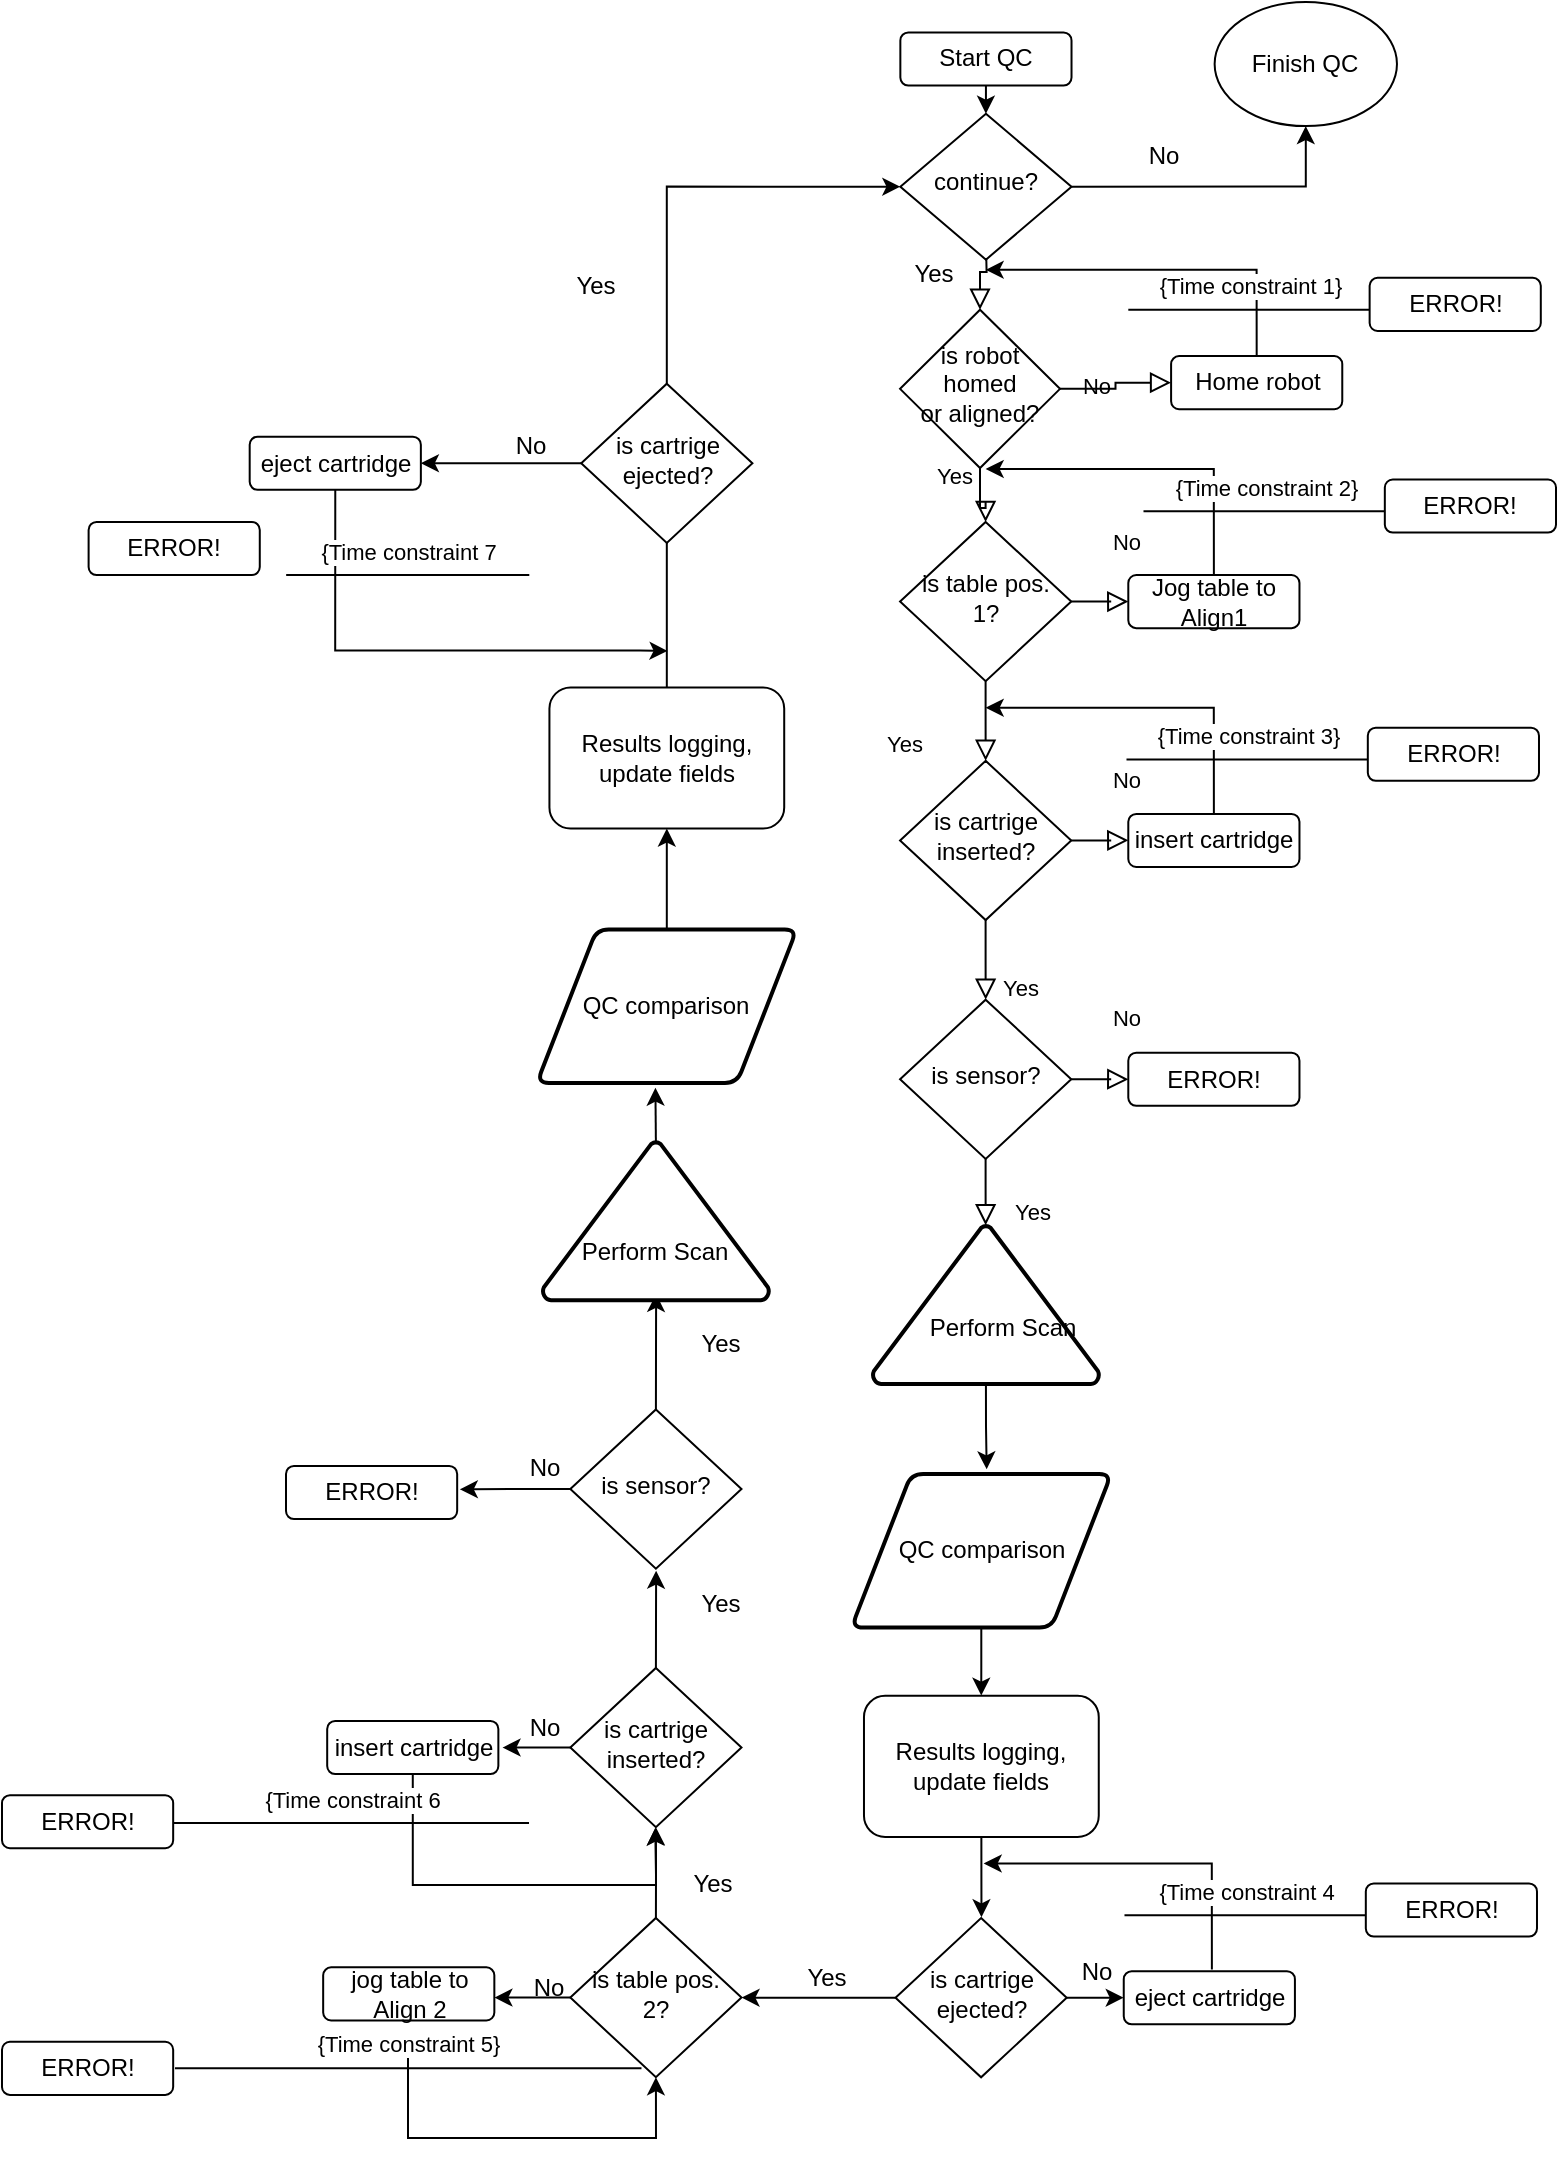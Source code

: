 <mxfile version="17.4.6" type="github">
  <diagram id="C5RBs43oDa-KdzZeNtuy" name="Page-1">
    <mxGraphModel dx="1178" dy="659" grid="0" gridSize="10" guides="1" tooltips="1" connect="1" arrows="1" fold="1" page="1" pageScale="1" pageWidth="827" pageHeight="1169" math="0" shadow="0">
      <root>
        <mxCell id="WIyWlLk6GJQsqaUBKTNV-0" />
        <mxCell id="WIyWlLk6GJQsqaUBKTNV-1" parent="WIyWlLk6GJQsqaUBKTNV-0" />
        <mxCell id="JrAmXiBmuFasQa5Rlr4j-26" style="edgeStyle=orthogonalEdgeStyle;rounded=0;orthogonalLoop=1;jettySize=auto;html=1;" edge="1" parent="WIyWlLk6GJQsqaUBKTNV-1" source="JrAmXiBmuFasQa5Rlr4j-22">
          <mxGeometry relative="1" as="geometry">
            <mxPoint x="519.63" y="890.81" as="targetPoint" />
            <Array as="points" />
          </mxGeometry>
        </mxCell>
        <mxCell id="JrAmXiBmuFasQa5Rlr4j-22" value="QC comparison" style="shape=parallelogram;html=1;strokeWidth=2;perimeter=parallelogramPerimeter;whiteSpace=wrap;rounded=1;arcSize=12;size=0.23;" vertex="1" parent="WIyWlLk6GJQsqaUBKTNV-1">
          <mxGeometry x="454.722" y="779.993" width="129.925" height="76.796" as="geometry" />
        </mxCell>
        <mxCell id="JrAmXiBmuFasQa5Rlr4j-25" style="edgeStyle=orthogonalEdgeStyle;rounded=0;orthogonalLoop=1;jettySize=auto;html=1;exitX=0.5;exitY=1;exitDx=0;exitDy=0;exitPerimeter=0;" edge="1" parent="WIyWlLk6GJQsqaUBKTNV-1" source="JrAmXiBmuFasQa5Rlr4j-23">
          <mxGeometry relative="1" as="geometry">
            <mxPoint x="522.344" y="777.666" as="targetPoint" />
          </mxGeometry>
        </mxCell>
        <mxCell id="JrAmXiBmuFasQa5Rlr4j-23" value="" style="strokeWidth=2;html=1;shape=mxgraph.flowchart.extract_or_measurement;whiteSpace=wrap;" vertex="1" parent="WIyWlLk6GJQsqaUBKTNV-1">
          <mxGeometry x="465.359" y="655.878" width="113.209" height="79.123" as="geometry" />
        </mxCell>
        <mxCell id="JrAmXiBmuFasQa5Rlr4j-24" value="Perform Scan" style="text;html=1;resizable=0;autosize=1;align=center;verticalAlign=middle;points=[];fillColor=none;strokeColor=none;rounded=0;" vertex="1" parent="WIyWlLk6GJQsqaUBKTNV-1">
          <mxGeometry x="488.153" y="697.767" width="83" height="18" as="geometry" />
        </mxCell>
        <mxCell id="JrAmXiBmuFasQa5Rlr4j-118" style="edgeStyle=orthogonalEdgeStyle;rounded=0;orthogonalLoop=1;jettySize=auto;html=1;exitX=0.5;exitY=1;exitDx=0;exitDy=0;" edge="1" parent="WIyWlLk6GJQsqaUBKTNV-1" source="JrAmXiBmuFasQa5Rlr4j-27">
          <mxGeometry relative="1" as="geometry">
            <mxPoint x="519.736" y="1001.638" as="targetPoint" />
          </mxGeometry>
        </mxCell>
        <mxCell id="JrAmXiBmuFasQa5Rlr4j-27" value="Results logging, update fields" style="rounded=1;whiteSpace=wrap;html=1;" vertex="1" parent="WIyWlLk6GJQsqaUBKTNV-1">
          <mxGeometry x="460.991" y="890.921" width="117.388" height="70.59" as="geometry" />
        </mxCell>
        <mxCell id="JrAmXiBmuFasQa5Rlr4j-134" style="edgeStyle=orthogonalEdgeStyle;rounded=0;orthogonalLoop=1;jettySize=auto;html=1;exitX=0.5;exitY=1;exitDx=0;exitDy=0;" edge="1" parent="WIyWlLk6GJQsqaUBKTNV-1" source="WIyWlLk6GJQsqaUBKTNV-3">
          <mxGeometry relative="1" as="geometry">
            <mxPoint x="521.953" y="99.847" as="targetPoint" />
          </mxGeometry>
        </mxCell>
        <mxCell id="WIyWlLk6GJQsqaUBKTNV-3" value="Start QC" style="rounded=1;whiteSpace=wrap;html=1;fontSize=12;glass=0;strokeWidth=1;shadow=0;" parent="WIyWlLk6GJQsqaUBKTNV-1" vertex="1">
          <mxGeometry x="479.173" y="59.227" width="85.587" height="26.538" as="geometry" />
        </mxCell>
        <mxCell id="WIyWlLk6GJQsqaUBKTNV-6" value="is robot homed&lt;br&gt;or aligned?" style="rhombus;whiteSpace=wrap;html=1;shadow=0;fontFamily=Helvetica;fontSize=12;align=center;strokeWidth=1;spacing=6;spacingTop=-4;" parent="WIyWlLk6GJQsqaUBKTNV-1" vertex="1">
          <mxGeometry x="479.04" y="197.84" width="79.96" height="79.16" as="geometry" />
        </mxCell>
        <mxCell id="WIyWlLk6GJQsqaUBKTNV-2" value="" style="rounded=0;html=1;jettySize=auto;orthogonalLoop=1;fontSize=11;endArrow=block;endFill=0;endSize=8;strokeWidth=1;shadow=0;labelBackgroundColor=none;edgeStyle=orthogonalEdgeStyle;" parent="WIyWlLk6GJQsqaUBKTNV-1" target="WIyWlLk6GJQsqaUBKTNV-6" edge="1">
          <mxGeometry relative="1" as="geometry">
            <mxPoint x="521.829" y="158.031" as="sourcePoint" />
          </mxGeometry>
        </mxCell>
        <mxCell id="JrAmXiBmuFasQa5Rlr4j-0" style="edgeStyle=orthogonalEdgeStyle;rounded=0;orthogonalLoop=1;jettySize=auto;html=1;exitX=0.5;exitY=0;exitDx=0;exitDy=0;" edge="1" parent="WIyWlLk6GJQsqaUBKTNV-1" source="WIyWlLk6GJQsqaUBKTNV-7">
          <mxGeometry relative="1" as="geometry">
            <mxPoint x="521.829" y="177.934" as="targetPoint" />
            <Array as="points">
              <mxPoint x="657.342" y="177.934" />
            </Array>
          </mxGeometry>
        </mxCell>
        <mxCell id="WIyWlLk6GJQsqaUBKTNV-7" value="Home robot" style="rounded=1;whiteSpace=wrap;html=1;fontSize=12;glass=0;strokeWidth=1;shadow=0;" parent="WIyWlLk6GJQsqaUBKTNV-1" vertex="1">
          <mxGeometry x="614.549" y="221.058" width="85.587" height="26.538" as="geometry" />
        </mxCell>
        <mxCell id="WIyWlLk6GJQsqaUBKTNV-5" value="No" style="edgeStyle=orthogonalEdgeStyle;rounded=0;html=1;jettySize=auto;orthogonalLoop=1;fontSize=11;endArrow=block;endFill=0;endSize=8;strokeWidth=1;shadow=0;labelBackgroundColor=none;" parent="WIyWlLk6GJQsqaUBKTNV-1" source="WIyWlLk6GJQsqaUBKTNV-6" target="WIyWlLk6GJQsqaUBKTNV-7" edge="1">
          <mxGeometry y="10" relative="1" as="geometry">
            <mxPoint as="offset" />
          </mxGeometry>
        </mxCell>
        <mxCell id="WIyWlLk6GJQsqaUBKTNV-10" value="is table pos. 1?" style="rhombus;whiteSpace=wrap;html=1;shadow=0;fontFamily=Helvetica;fontSize=12;align=center;strokeWidth=1;spacing=6;spacingTop=-4;" parent="WIyWlLk6GJQsqaUBKTNV-1" vertex="1">
          <mxGeometry x="479.036" y="303.988" width="85.587" height="79.613" as="geometry" />
        </mxCell>
        <mxCell id="WIyWlLk6GJQsqaUBKTNV-4" value="Yes" style="rounded=0;html=1;jettySize=auto;orthogonalLoop=1;fontSize=11;endArrow=block;endFill=0;endSize=8;strokeWidth=1;shadow=0;labelBackgroundColor=none;edgeStyle=orthogonalEdgeStyle;" parent="WIyWlLk6GJQsqaUBKTNV-1" source="WIyWlLk6GJQsqaUBKTNV-6" target="WIyWlLk6GJQsqaUBKTNV-10" edge="1">
          <mxGeometry x="-0.748" y="-13" relative="1" as="geometry">
            <mxPoint as="offset" />
          </mxGeometry>
        </mxCell>
        <mxCell id="JrAmXiBmuFasQa5Rlr4j-1" style="edgeStyle=orthogonalEdgeStyle;rounded=0;orthogonalLoop=1;jettySize=auto;html=1;exitX=0.5;exitY=0;exitDx=0;exitDy=0;" edge="1" parent="WIyWlLk6GJQsqaUBKTNV-1" source="WIyWlLk6GJQsqaUBKTNV-12">
          <mxGeometry relative="1" as="geometry">
            <mxPoint x="521.829" y="277.451" as="targetPoint" />
            <Array as="points">
              <mxPoint x="635.946" y="277.451" />
            </Array>
          </mxGeometry>
        </mxCell>
        <mxCell id="WIyWlLk6GJQsqaUBKTNV-12" value="Jog table to Align1" style="rounded=1;whiteSpace=wrap;html=1;fontSize=12;glass=0;strokeWidth=1;shadow=0;" parent="WIyWlLk6GJQsqaUBKTNV-1" vertex="1">
          <mxGeometry x="593.152" y="330.526" width="85.587" height="26.538" as="geometry" />
        </mxCell>
        <mxCell id="WIyWlLk6GJQsqaUBKTNV-9" value="Yes" style="edgeStyle=orthogonalEdgeStyle;rounded=0;html=1;jettySize=auto;orthogonalLoop=1;fontSize=11;endArrow=block;endFill=0;endSize=8;strokeWidth=1;shadow=0;labelBackgroundColor=none;" parent="WIyWlLk6GJQsqaUBKTNV-1" source="WIyWlLk6GJQsqaUBKTNV-10" target="WIyWlLk6GJQsqaUBKTNV-12" edge="1">
          <mxGeometry x="-1" y="-110" relative="1" as="geometry">
            <mxPoint x="-84" y="-39" as="offset" />
          </mxGeometry>
        </mxCell>
        <mxCell id="JrAmXiBmuFasQa5Rlr4j-7" value="is cartrige inserted?" style="rhombus;whiteSpace=wrap;html=1;shadow=0;fontFamily=Helvetica;fontSize=12;align=center;strokeWidth=1;spacing=6;spacingTop=-4;" vertex="1" parent="WIyWlLk6GJQsqaUBKTNV-1">
          <mxGeometry x="479.036" y="423.408" width="85.587" height="79.613" as="geometry" />
        </mxCell>
        <mxCell id="WIyWlLk6GJQsqaUBKTNV-8" value="No" style="rounded=0;html=1;jettySize=auto;orthogonalLoop=1;fontSize=11;endArrow=block;endFill=0;endSize=8;strokeWidth=1;shadow=0;labelBackgroundColor=none;edgeStyle=orthogonalEdgeStyle;entryX=0.5;entryY=0;entryDx=0;entryDy=0;" parent="WIyWlLk6GJQsqaUBKTNV-1" source="WIyWlLk6GJQsqaUBKTNV-10" target="JrAmXiBmuFasQa5Rlr4j-7" edge="1">
          <mxGeometry x="-1" y="99" relative="1" as="geometry">
            <mxPoint x="-29" y="-70" as="offset" />
            <mxPoint x="521.829" y="416.773" as="targetPoint" />
            <Array as="points" />
          </mxGeometry>
        </mxCell>
        <mxCell id="JrAmXiBmuFasQa5Rlr4j-8" style="edgeStyle=orthogonalEdgeStyle;rounded=0;orthogonalLoop=1;jettySize=auto;html=1;exitX=0.5;exitY=0;exitDx=0;exitDy=0;" edge="1" source="JrAmXiBmuFasQa5Rlr4j-9" parent="WIyWlLk6GJQsqaUBKTNV-1">
          <mxGeometry relative="1" as="geometry">
            <mxPoint x="521.829" y="396.87" as="targetPoint" />
            <Array as="points">
              <mxPoint x="635.946" y="396.87" />
            </Array>
          </mxGeometry>
        </mxCell>
        <mxCell id="JrAmXiBmuFasQa5Rlr4j-9" value="insert cartridge" style="rounded=1;whiteSpace=wrap;html=1;fontSize=12;glass=0;strokeWidth=1;shadow=0;" vertex="1" parent="WIyWlLk6GJQsqaUBKTNV-1">
          <mxGeometry x="593.152" y="449.946" width="85.587" height="26.538" as="geometry" />
        </mxCell>
        <mxCell id="JrAmXiBmuFasQa5Rlr4j-6" value="Yes" style="edgeStyle=orthogonalEdgeStyle;rounded=0;html=1;jettySize=auto;orthogonalLoop=1;fontSize=11;endArrow=block;endFill=0;endSize=8;strokeWidth=1;shadow=0;labelBackgroundColor=none;" edge="1" source="JrAmXiBmuFasQa5Rlr4j-7" target="JrAmXiBmuFasQa5Rlr4j-9" parent="WIyWlLk6GJQsqaUBKTNV-1">
          <mxGeometry x="-1" y="-62" relative="1" as="geometry">
            <mxPoint x="-26" y="12" as="offset" />
          </mxGeometry>
        </mxCell>
        <mxCell id="JrAmXiBmuFasQa5Rlr4j-11" value="No" style="rounded=0;html=1;jettySize=auto;orthogonalLoop=1;fontSize=11;endArrow=block;endFill=0;endSize=8;strokeWidth=1;shadow=0;labelBackgroundColor=none;edgeStyle=orthogonalEdgeStyle;" edge="1" source="JrAmXiBmuFasQa5Rlr4j-13" parent="WIyWlLk6GJQsqaUBKTNV-1">
          <mxGeometry x="-1" y="99" relative="1" as="geometry">
            <mxPoint x="-29" y="-70" as="offset" />
            <mxPoint x="521.829" y="655.613" as="targetPoint" />
            <Array as="points">
              <mxPoint x="521.829" y="635.709" />
              <mxPoint x="521.829" y="635.709" />
            </Array>
          </mxGeometry>
        </mxCell>
        <mxCell id="JrAmXiBmuFasQa5Rlr4j-13" value="is sensor?" style="rhombus;whiteSpace=wrap;html=1;shadow=0;fontFamily=Helvetica;fontSize=12;align=center;strokeWidth=1;spacing=6;spacingTop=-4;" vertex="1" parent="WIyWlLk6GJQsqaUBKTNV-1">
          <mxGeometry x="479.036" y="542.828" width="85.587" height="79.613" as="geometry" />
        </mxCell>
        <mxCell id="JrAmXiBmuFasQa5Rlr4j-5" value="No" style="rounded=0;html=1;jettySize=auto;orthogonalLoop=1;fontSize=11;endArrow=block;endFill=0;endSize=8;strokeWidth=1;shadow=0;labelBackgroundColor=none;edgeStyle=orthogonalEdgeStyle;entryX=0.5;entryY=0;entryDx=0;entryDy=0;" edge="1" source="JrAmXiBmuFasQa5Rlr4j-7" parent="WIyWlLk6GJQsqaUBKTNV-1" target="JrAmXiBmuFasQa5Rlr4j-13">
          <mxGeometry x="-1" y="99" relative="1" as="geometry">
            <mxPoint x="-29" y="-70" as="offset" />
            <mxPoint x="521.829" y="536.193" as="targetPoint" />
            <Array as="points" />
          </mxGeometry>
        </mxCell>
        <mxCell id="JrAmXiBmuFasQa5Rlr4j-15" value="ERROR!" style="rounded=1;whiteSpace=wrap;html=1;fontSize=12;glass=0;strokeWidth=1;shadow=0;" vertex="1" parent="WIyWlLk6GJQsqaUBKTNV-1">
          <mxGeometry x="593.152" y="569.365" width="85.587" height="26.538" as="geometry" />
        </mxCell>
        <mxCell id="JrAmXiBmuFasQa5Rlr4j-12" value="Yes" style="edgeStyle=orthogonalEdgeStyle;rounded=0;html=1;jettySize=auto;orthogonalLoop=1;fontSize=11;endArrow=block;endFill=0;endSize=8;strokeWidth=1;shadow=0;labelBackgroundColor=none;" edge="1" source="JrAmXiBmuFasQa5Rlr4j-13" target="JrAmXiBmuFasQa5Rlr4j-15" parent="WIyWlLk6GJQsqaUBKTNV-1">
          <mxGeometry x="-1" y="-54" relative="1" as="geometry">
            <mxPoint x="-20" y="12" as="offset" />
          </mxGeometry>
        </mxCell>
        <mxCell id="JrAmXiBmuFasQa5Rlr4j-54" style="edgeStyle=orthogonalEdgeStyle;rounded=0;orthogonalLoop=1;jettySize=auto;html=1;exitX=0.5;exitY=0;exitDx=0;exitDy=0;" edge="1" parent="WIyWlLk6GJQsqaUBKTNV-1" source="JrAmXiBmuFasQa5Rlr4j-51">
          <mxGeometry relative="1" as="geometry">
            <mxPoint x="356.64" y="956.857" as="targetPoint" />
          </mxGeometry>
        </mxCell>
        <mxCell id="JrAmXiBmuFasQa5Rlr4j-51" value="is table pos. 2?" style="rhombus;whiteSpace=wrap;html=1;shadow=0;fontFamily=Helvetica;fontSize=12;align=center;strokeWidth=1;spacing=6;spacingTop=-4;" vertex="1" parent="WIyWlLk6GJQsqaUBKTNV-1">
          <mxGeometry x="314.16" y="1001.994" width="85.587" height="79.613" as="geometry" />
        </mxCell>
        <mxCell id="JrAmXiBmuFasQa5Rlr4j-55" value="Yes" style="text;html=1;resizable=0;autosize=1;align=center;verticalAlign=middle;points=[];fillColor=none;strokeColor=none;rounded=0;" vertex="1" parent="WIyWlLk6GJQsqaUBKTNV-1">
          <mxGeometry x="365.067" y="975.474" width="40" height="20" as="geometry" />
        </mxCell>
        <mxCell id="JrAmXiBmuFasQa5Rlr4j-61" style="edgeStyle=orthogonalEdgeStyle;rounded=0;orthogonalLoop=1;jettySize=auto;html=1;entryX=0.5;entryY=1;entryDx=0;entryDy=0;" edge="1" parent="WIyWlLk6GJQsqaUBKTNV-1" target="JrAmXiBmuFasQa5Rlr4j-51">
          <mxGeometry relative="1" as="geometry">
            <mxPoint x="359.748" y="1127.514" as="targetPoint" />
            <mxPoint x="233" y="1060" as="sourcePoint" />
            <Array as="points">
              <mxPoint x="232.862" y="1112" />
              <mxPoint x="356.709" y="1112" />
            </Array>
          </mxGeometry>
        </mxCell>
        <mxCell id="JrAmXiBmuFasQa5Rlr4j-59" value="jog table to Align 2" style="rounded=1;whiteSpace=wrap;html=1;fontSize=12;glass=0;strokeWidth=1;shadow=0;" vertex="1" parent="WIyWlLk6GJQsqaUBKTNV-1">
          <mxGeometry x="190.587" y="1026.67" width="85.587" height="26.538" as="geometry" />
        </mxCell>
        <mxCell id="JrAmXiBmuFasQa5Rlr4j-64" value="" style="group" vertex="1" connectable="0" parent="WIyWlLk6GJQsqaUBKTNV-1">
          <mxGeometry x="593.149" y="181.918" width="206.253" height="26.538" as="geometry" />
        </mxCell>
        <mxCell id="JrAmXiBmuFasQa5Rlr4j-62" value="{Time constraint 1}" style="endArrow=none;html=1;endSize=12;startArrow=none;startSize=14;startFill=0;edgeStyle=orthogonalEdgeStyle;align=center;verticalAlign=bottom;endFill=0;rounded=0;" edge="1" parent="JrAmXiBmuFasQa5Rlr4j-64">
          <mxGeometry y="3" relative="1" as="geometry">
            <mxPoint y="15.923" as="sourcePoint" />
            <mxPoint x="121.567" y="15.923" as="targetPoint" />
          </mxGeometry>
        </mxCell>
        <mxCell id="JrAmXiBmuFasQa5Rlr4j-63" value="ERROR!" style="rounded=1;whiteSpace=wrap;html=1;fontSize=12;glass=0;strokeWidth=1;shadow=0;" vertex="1" parent="JrAmXiBmuFasQa5Rlr4j-64">
          <mxGeometry x="120.666" width="85.587" height="26.538" as="geometry" />
        </mxCell>
        <mxCell id="JrAmXiBmuFasQa5Rlr4j-65" value="" style="group" vertex="1" connectable="0" parent="WIyWlLk6GJQsqaUBKTNV-1">
          <mxGeometry x="600.747" y="282.761" width="206.253" height="26.538" as="geometry" />
        </mxCell>
        <mxCell id="JrAmXiBmuFasQa5Rlr4j-66" value="{Time constraint 2}" style="endArrow=none;html=1;endSize=12;startArrow=none;startSize=14;startFill=0;edgeStyle=orthogonalEdgeStyle;align=center;verticalAlign=bottom;endFill=0;rounded=0;" edge="1" parent="JrAmXiBmuFasQa5Rlr4j-65">
          <mxGeometry y="3" relative="1" as="geometry">
            <mxPoint y="15.923" as="sourcePoint" />
            <mxPoint x="121.567" y="15.923" as="targetPoint" />
          </mxGeometry>
        </mxCell>
        <mxCell id="JrAmXiBmuFasQa5Rlr4j-67" value="ERROR!" style="rounded=1;whiteSpace=wrap;html=1;fontSize=12;glass=0;strokeWidth=1;shadow=0;" vertex="1" parent="JrAmXiBmuFasQa5Rlr4j-65">
          <mxGeometry x="120.666" width="85.587" height="26.538" as="geometry" />
        </mxCell>
        <mxCell id="JrAmXiBmuFasQa5Rlr4j-68" value="" style="group" vertex="1" connectable="0" parent="WIyWlLk6GJQsqaUBKTNV-1">
          <mxGeometry x="592.245" y="406.876" width="206.253" height="26.538" as="geometry" />
        </mxCell>
        <mxCell id="JrAmXiBmuFasQa5Rlr4j-69" value="{Time constraint 3}" style="endArrow=none;html=1;endSize=12;startArrow=none;startSize=14;startFill=0;edgeStyle=orthogonalEdgeStyle;align=center;verticalAlign=bottom;endFill=0;rounded=0;" edge="1" parent="JrAmXiBmuFasQa5Rlr4j-68">
          <mxGeometry y="3" relative="1" as="geometry">
            <mxPoint y="15.923" as="sourcePoint" />
            <mxPoint x="121.567" y="15.923" as="targetPoint" />
          </mxGeometry>
        </mxCell>
        <mxCell id="JrAmXiBmuFasQa5Rlr4j-70" value="ERROR!" style="rounded=1;whiteSpace=wrap;html=1;fontSize=12;glass=0;strokeWidth=1;shadow=0;" vertex="1" parent="JrAmXiBmuFasQa5Rlr4j-68">
          <mxGeometry x="120.666" width="85.587" height="26.538" as="geometry" />
        </mxCell>
        <mxCell id="JrAmXiBmuFasQa5Rlr4j-72" value="{Time constraint 5}" style="endArrow=none;html=1;endSize=12;startArrow=none;startSize=14;startFill=0;edgeStyle=orthogonalEdgeStyle;align=center;verticalAlign=bottom;endFill=0;rounded=0;" edge="1" parent="WIyWlLk6GJQsqaUBKTNV-1">
          <mxGeometry y="3" relative="1" as="geometry">
            <mxPoint x="116.485" y="1077.093" as="sourcePoint" />
            <mxPoint x="349.742" y="1077.093" as="targetPoint" />
          </mxGeometry>
        </mxCell>
        <mxCell id="JrAmXiBmuFasQa5Rlr4j-73" value="ERROR!" style="rounded=1;whiteSpace=wrap;html=1;fontSize=12;glass=0;strokeWidth=1;shadow=0;" vertex="1" parent="WIyWlLk6GJQsqaUBKTNV-1">
          <mxGeometry x="30" y="1063.908" width="85.587" height="26.538" as="geometry" />
        </mxCell>
        <mxCell id="JrAmXiBmuFasQa5Rlr4j-86" style="edgeStyle=orthogonalEdgeStyle;rounded=0;orthogonalLoop=1;jettySize=auto;html=1;exitX=0.5;exitY=0;exitDx=0;exitDy=0;" edge="1" parent="WIyWlLk6GJQsqaUBKTNV-1" source="JrAmXiBmuFasQa5Rlr4j-74">
          <mxGeometry relative="1" as="geometry">
            <mxPoint x="357.058" y="828.318" as="targetPoint" />
          </mxGeometry>
        </mxCell>
        <mxCell id="JrAmXiBmuFasQa5Rlr4j-87" style="edgeStyle=orthogonalEdgeStyle;rounded=0;orthogonalLoop=1;jettySize=auto;html=1;exitX=0;exitY=0.5;exitDx=0;exitDy=0;" edge="1" parent="WIyWlLk6GJQsqaUBKTNV-1" source="JrAmXiBmuFasQa5Rlr4j-74">
          <mxGeometry relative="1" as="geometry">
            <mxPoint x="280.257" y="916.792" as="targetPoint" />
          </mxGeometry>
        </mxCell>
        <mxCell id="JrAmXiBmuFasQa5Rlr4j-74" value="is cartrige inserted?" style="rhombus;whiteSpace=wrap;html=1;shadow=0;fontFamily=Helvetica;fontSize=12;align=center;strokeWidth=1;spacing=6;spacingTop=-4;" vertex="1" parent="WIyWlLk6GJQsqaUBKTNV-1">
          <mxGeometry x="314.16" y="876.954" width="85.587" height="79.613" as="geometry" />
        </mxCell>
        <mxCell id="JrAmXiBmuFasQa5Rlr4j-75" value="" style="group" vertex="1" connectable="0" parent="WIyWlLk6GJQsqaUBKTNV-1">
          <mxGeometry x="276.171" y="1026.671" width="34.191" height="15.514" as="geometry" />
        </mxCell>
        <mxCell id="JrAmXiBmuFasQa5Rlr4j-58" style="edgeStyle=orthogonalEdgeStyle;rounded=0;orthogonalLoop=1;jettySize=auto;html=1;exitX=0;exitY=0.5;exitDx=0;exitDy=0;" edge="1" parent="JrAmXiBmuFasQa5Rlr4j-75" source="JrAmXiBmuFasQa5Rlr4j-51">
          <mxGeometry relative="1" as="geometry">
            <mxPoint y="14.984" as="targetPoint" />
          </mxGeometry>
        </mxCell>
        <mxCell id="JrAmXiBmuFasQa5Rlr4j-60" value="No" style="text;html=1;resizable=0;autosize=1;align=center;verticalAlign=middle;points=[];fillColor=none;strokeColor=none;rounded=0;" vertex="1" parent="JrAmXiBmuFasQa5Rlr4j-75">
          <mxGeometry x="11.397" width="30" height="20" as="geometry" />
        </mxCell>
        <mxCell id="JrAmXiBmuFasQa5Rlr4j-90" style="edgeStyle=orthogonalEdgeStyle;rounded=0;orthogonalLoop=1;jettySize=auto;html=1;exitX=0.5;exitY=1;exitDx=0;exitDy=0;entryX=0.5;entryY=1;entryDx=0;entryDy=0;" edge="1" parent="WIyWlLk6GJQsqaUBKTNV-1" source="JrAmXiBmuFasQa5Rlr4j-88" target="JrAmXiBmuFasQa5Rlr4j-74">
          <mxGeometry relative="1" as="geometry">
            <Array as="points">
              <mxPoint x="235.142" y="985.558" />
              <mxPoint x="356.709" y="985.558" />
            </Array>
          </mxGeometry>
        </mxCell>
        <mxCell id="JrAmXiBmuFasQa5Rlr4j-88" value="insert cartridge" style="rounded=1;whiteSpace=wrap;html=1;fontSize=12;glass=0;strokeWidth=1;shadow=0;" vertex="1" parent="WIyWlLk6GJQsqaUBKTNV-1">
          <mxGeometry x="192.596" y="903.492" width="85.587" height="26.538" as="geometry" />
        </mxCell>
        <mxCell id="JrAmXiBmuFasQa5Rlr4j-91" value="" style="group" vertex="1" connectable="0" parent="WIyWlLk6GJQsqaUBKTNV-1">
          <mxGeometry x="274.651" y="897.126" width="34.191" height="15.514" as="geometry" />
        </mxCell>
        <mxCell id="JrAmXiBmuFasQa5Rlr4j-92" style="edgeStyle=orthogonalEdgeStyle;rounded=0;orthogonalLoop=1;jettySize=auto;html=1;exitX=0;exitY=0.5;exitDx=0;exitDy=0;" edge="1" parent="JrAmXiBmuFasQa5Rlr4j-91">
          <mxGeometry relative="1" as="geometry">
            <mxPoint y="14.984" as="targetPoint" />
          </mxGeometry>
        </mxCell>
        <mxCell id="JrAmXiBmuFasQa5Rlr4j-93" value="No" style="text;html=1;resizable=0;autosize=1;align=center;verticalAlign=middle;points=[];fillColor=none;strokeColor=none;rounded=0;" vertex="1" parent="JrAmXiBmuFasQa5Rlr4j-91">
          <mxGeometry x="11.397" width="30" height="20" as="geometry" />
        </mxCell>
        <mxCell id="JrAmXiBmuFasQa5Rlr4j-94" value="{Time constraint 6" style="endArrow=none;html=1;endSize=12;startArrow=none;startSize=14;startFill=0;edgeStyle=orthogonalEdgeStyle;align=center;verticalAlign=bottom;endFill=0;rounded=0;" edge="1" parent="WIyWlLk6GJQsqaUBKTNV-1">
          <mxGeometry y="3" relative="1" as="geometry">
            <mxPoint x="115.588" y="954.529" as="sourcePoint" />
            <mxPoint x="293.509" y="954.529" as="targetPoint" />
            <Array as="points">
              <mxPoint x="289.71" y="954.529" />
              <mxPoint x="289.71" y="954.529" />
            </Array>
          </mxGeometry>
        </mxCell>
        <mxCell id="JrAmXiBmuFasQa5Rlr4j-95" value="ERROR!" style="rounded=1;whiteSpace=wrap;html=1;fontSize=12;glass=0;strokeWidth=1;shadow=0;" vertex="1" parent="WIyWlLk6GJQsqaUBKTNV-1">
          <mxGeometry x="30" y="940.569" width="85.587" height="26.538" as="geometry" />
        </mxCell>
        <mxCell id="JrAmXiBmuFasQa5Rlr4j-96" value="Yes" style="text;html=1;resizable=0;autosize=1;align=center;verticalAlign=middle;points=[];fillColor=none;strokeColor=none;rounded=0;" vertex="1" parent="WIyWlLk6GJQsqaUBKTNV-1">
          <mxGeometry x="369.359" y="835.069" width="40" height="20" as="geometry" />
        </mxCell>
        <mxCell id="JrAmXiBmuFasQa5Rlr4j-105" style="edgeStyle=orthogonalEdgeStyle;rounded=0;orthogonalLoop=1;jettySize=auto;html=1;exitX=0;exitY=0.5;exitDx=0;exitDy=0;" edge="1" parent="WIyWlLk6GJQsqaUBKTNV-1" source="JrAmXiBmuFasQa5Rlr4j-97">
          <mxGeometry relative="1" as="geometry">
            <mxPoint x="258.901" y="787.645" as="targetPoint" />
          </mxGeometry>
        </mxCell>
        <mxCell id="JrAmXiBmuFasQa5Rlr4j-106" style="edgeStyle=orthogonalEdgeStyle;rounded=0;orthogonalLoop=1;jettySize=auto;html=1;exitX=0.5;exitY=0;exitDx=0;exitDy=0;" edge="1" parent="WIyWlLk6GJQsqaUBKTNV-1" source="JrAmXiBmuFasQa5Rlr4j-97">
          <mxGeometry relative="1" as="geometry">
            <mxPoint x="357.058" y="689.947" as="targetPoint" />
          </mxGeometry>
        </mxCell>
        <mxCell id="JrAmXiBmuFasQa5Rlr4j-97" value="is sensor?" style="rhombus;whiteSpace=wrap;html=1;shadow=0;fontFamily=Helvetica;fontSize=12;align=center;strokeWidth=1;spacing=6;spacingTop=-4;" vertex="1" parent="WIyWlLk6GJQsqaUBKTNV-1">
          <mxGeometry x="314.16" y="747.702" width="85.587" height="79.613" as="geometry" />
        </mxCell>
        <mxCell id="JrAmXiBmuFasQa5Rlr4j-100" value="" style="group" vertex="1" connectable="0" parent="WIyWlLk6GJQsqaUBKTNV-1">
          <mxGeometry x="274.651" y="767.349" width="34.191" height="15.514" as="geometry" />
        </mxCell>
        <mxCell id="JrAmXiBmuFasQa5Rlr4j-101" style="edgeStyle=orthogonalEdgeStyle;rounded=0;orthogonalLoop=1;jettySize=auto;html=1;exitX=0;exitY=0.5;exitDx=0;exitDy=0;" edge="1" parent="JrAmXiBmuFasQa5Rlr4j-100">
          <mxGeometry relative="1" as="geometry">
            <mxPoint y="14.984" as="targetPoint" />
          </mxGeometry>
        </mxCell>
        <mxCell id="JrAmXiBmuFasQa5Rlr4j-102" value="No" style="text;html=1;resizable=0;autosize=1;align=center;verticalAlign=middle;points=[];fillColor=none;strokeColor=none;rounded=0;" vertex="1" parent="JrAmXiBmuFasQa5Rlr4j-100">
          <mxGeometry x="11.397" width="30" height="20" as="geometry" />
        </mxCell>
        <mxCell id="JrAmXiBmuFasQa5Rlr4j-103" value="Yes" style="text;html=1;resizable=0;autosize=1;align=center;verticalAlign=middle;points=[];fillColor=none;strokeColor=none;rounded=0;" vertex="1" parent="WIyWlLk6GJQsqaUBKTNV-1">
          <mxGeometry x="369.359" y="705.291" width="40" height="20" as="geometry" />
        </mxCell>
        <mxCell id="JrAmXiBmuFasQa5Rlr4j-128" style="edgeStyle=orthogonalEdgeStyle;rounded=0;orthogonalLoop=1;jettySize=auto;html=1;exitX=0.5;exitY=0;exitDx=0;exitDy=0;exitPerimeter=0;" edge="1" parent="WIyWlLk6GJQsqaUBKTNV-1" source="JrAmXiBmuFasQa5Rlr4j-108">
          <mxGeometry relative="1" as="geometry">
            <mxPoint x="356.709" y="586.839" as="targetPoint" />
          </mxGeometry>
        </mxCell>
        <mxCell id="JrAmXiBmuFasQa5Rlr4j-108" value="&lt;br&gt;&lt;br&gt;Perform Scan" style="strokeWidth=2;html=1;shape=mxgraph.flowchart.extract_or_measurement;whiteSpace=wrap;" vertex="1" parent="WIyWlLk6GJQsqaUBKTNV-1">
          <mxGeometry x="300.347" y="613.989" width="113.209" height="79.123" as="geometry" />
        </mxCell>
        <mxCell id="JrAmXiBmuFasQa5Rlr4j-109" value="QC comparison" style="shape=parallelogram;html=1;strokeWidth=2;perimeter=parallelogramPerimeter;whiteSpace=wrap;rounded=1;arcSize=12;size=0.23;" vertex="1" parent="WIyWlLk6GJQsqaUBKTNV-1">
          <mxGeometry x="297.445" y="507.716" width="129.925" height="76.796" as="geometry" />
        </mxCell>
        <mxCell id="JrAmXiBmuFasQa5Rlr4j-125" style="edgeStyle=orthogonalEdgeStyle;rounded=0;orthogonalLoop=1;jettySize=auto;html=1;exitX=0;exitY=0.5;exitDx=0;exitDy=0;entryX=1;entryY=0.5;entryDx=0;entryDy=0;" edge="1" parent="WIyWlLk6GJQsqaUBKTNV-1" source="JrAmXiBmuFasQa5Rlr4j-112" target="JrAmXiBmuFasQa5Rlr4j-51">
          <mxGeometry relative="1" as="geometry" />
        </mxCell>
        <mxCell id="JrAmXiBmuFasQa5Rlr4j-112" value="is cartrige ejected?" style="rhombus;whiteSpace=wrap;html=1;shadow=0;fontFamily=Helvetica;fontSize=12;align=center;strokeWidth=1;spacing=6;spacingTop=-4;" vertex="1" parent="WIyWlLk6GJQsqaUBKTNV-1">
          <mxGeometry x="476.756" y="1002.047" width="85.587" height="79.613" as="geometry" />
        </mxCell>
        <mxCell id="JrAmXiBmuFasQa5Rlr4j-113" value="eject cartridge" style="rounded=1;whiteSpace=wrap;html=1;fontSize=12;glass=0;strokeWidth=1;shadow=0;" vertex="1" parent="WIyWlLk6GJQsqaUBKTNV-1">
          <mxGeometry x="590.873" y="1028.584" width="85.587" height="26.538" as="geometry" />
        </mxCell>
        <mxCell id="JrAmXiBmuFasQa5Rlr4j-124" style="edgeStyle=orthogonalEdgeStyle;rounded=0;orthogonalLoop=1;jettySize=auto;html=1;exitX=1;exitY=0.5;exitDx=0;exitDy=0;entryX=0;entryY=0.5;entryDx=0;entryDy=0;" edge="1" parent="WIyWlLk6GJQsqaUBKTNV-1" source="JrAmXiBmuFasQa5Rlr4j-112" target="JrAmXiBmuFasQa5Rlr4j-113">
          <mxGeometry relative="1" as="geometry" />
        </mxCell>
        <mxCell id="JrAmXiBmuFasQa5Rlr4j-120" style="edgeStyle=orthogonalEdgeStyle;rounded=0;orthogonalLoop=1;jettySize=auto;html=1;exitX=0.5;exitY=0;exitDx=0;exitDy=0;" edge="1" parent="WIyWlLk6GJQsqaUBKTNV-1">
          <mxGeometry relative="1" as="geometry">
            <mxPoint x="520.826" y="974.733" as="targetPoint" />
            <mxPoint x="634.943" y="1027.809" as="sourcePoint" />
            <Array as="points">
              <mxPoint x="634.943" y="974.733" />
            </Array>
          </mxGeometry>
        </mxCell>
        <mxCell id="JrAmXiBmuFasQa5Rlr4j-121" value="" style="group" vertex="1" connectable="0" parent="WIyWlLk6GJQsqaUBKTNV-1">
          <mxGeometry x="591.242" y="984.739" width="206.253" height="26.538" as="geometry" />
        </mxCell>
        <mxCell id="JrAmXiBmuFasQa5Rlr4j-122" value="{Time constraint 4" style="endArrow=none;html=1;endSize=12;startArrow=none;startSize=14;startFill=0;edgeStyle=orthogonalEdgeStyle;align=center;verticalAlign=bottom;endFill=0;rounded=0;" edge="1" parent="JrAmXiBmuFasQa5Rlr4j-121">
          <mxGeometry y="3" relative="1" as="geometry">
            <mxPoint y="15.923" as="sourcePoint" />
            <mxPoint x="121.567" y="15.923" as="targetPoint" />
          </mxGeometry>
        </mxCell>
        <mxCell id="JrAmXiBmuFasQa5Rlr4j-123" value="ERROR!" style="rounded=1;whiteSpace=wrap;html=1;fontSize=12;glass=0;strokeWidth=1;shadow=0;" vertex="1" parent="JrAmXiBmuFasQa5Rlr4j-121">
          <mxGeometry x="120.666" width="85.587" height="26.538" as="geometry" />
        </mxCell>
        <mxCell id="JrAmXiBmuFasQa5Rlr4j-126" value="Yes" style="text;html=1;resizable=0;autosize=1;align=center;verticalAlign=middle;points=[];fillColor=none;strokeColor=none;rounded=0;" vertex="1" parent="WIyWlLk6GJQsqaUBKTNV-1">
          <mxGeometry x="422.051" y="1022.017" width="40" height="20" as="geometry" />
        </mxCell>
        <mxCell id="JrAmXiBmuFasQa5Rlr4j-127" value="No" style="text;html=1;resizable=0;autosize=1;align=center;verticalAlign=middle;points=[];fillColor=none;strokeColor=none;rounded=0;" vertex="1" parent="WIyWlLk6GJQsqaUBKTNV-1">
          <mxGeometry x="564.133" y="1020.465" width="25" height="18" as="geometry" />
        </mxCell>
        <mxCell id="JrAmXiBmuFasQa5Rlr4j-129" value="Results logging, update fields" style="rounded=1;whiteSpace=wrap;html=1;" vertex="1" parent="WIyWlLk6GJQsqaUBKTNV-1">
          <mxGeometry x="303.713" y="386.704" width="117.388" height="70.59" as="geometry" />
        </mxCell>
        <mxCell id="JrAmXiBmuFasQa5Rlr4j-130" style="edgeStyle=orthogonalEdgeStyle;rounded=0;orthogonalLoop=1;jettySize=auto;html=1;exitX=0.5;exitY=0;exitDx=0;exitDy=0;entryX=0.5;entryY=1;entryDx=0;entryDy=0;" edge="1" parent="WIyWlLk6GJQsqaUBKTNV-1" source="JrAmXiBmuFasQa5Rlr4j-109" target="JrAmXiBmuFasQa5Rlr4j-129">
          <mxGeometry relative="1" as="geometry" />
        </mxCell>
        <mxCell id="JrAmXiBmuFasQa5Rlr4j-133" value="continue?" style="rhombus;whiteSpace=wrap;html=1;shadow=0;fontFamily=Helvetica;fontSize=12;align=center;strokeWidth=1;spacing=6;spacingTop=-4;" vertex="1" parent="WIyWlLk6GJQsqaUBKTNV-1">
          <mxGeometry x="479.173" y="99.849" width="85.587" height="72.979" as="geometry" />
        </mxCell>
        <mxCell id="JrAmXiBmuFasQa5Rlr4j-135" style="edgeStyle=orthogonalEdgeStyle;rounded=0;orthogonalLoop=1;jettySize=auto;html=1;exitX=0.5;exitY=0;exitDx=0;exitDy=0;entryX=0;entryY=0.5;entryDx=0;entryDy=0;startArrow=none;" edge="1" parent="WIyWlLk6GJQsqaUBKTNV-1" source="JrAmXiBmuFasQa5Rlr4j-141" target="JrAmXiBmuFasQa5Rlr4j-133">
          <mxGeometry relative="1" as="geometry" />
        </mxCell>
        <mxCell id="JrAmXiBmuFasQa5Rlr4j-136" value="Finish QC" style="ellipse;whiteSpace=wrap;html=1;" vertex="1" parent="WIyWlLk6GJQsqaUBKTNV-1">
          <mxGeometry x="636.313" y="44" width="91.175" height="62.057" as="geometry" />
        </mxCell>
        <mxCell id="JrAmXiBmuFasQa5Rlr4j-137" style="edgeStyle=orthogonalEdgeStyle;rounded=0;orthogonalLoop=1;jettySize=auto;html=1;exitX=1;exitY=0.5;exitDx=0;exitDy=0;entryX=0.5;entryY=1;entryDx=0;entryDy=0;" edge="1" parent="WIyWlLk6GJQsqaUBKTNV-1" source="JrAmXiBmuFasQa5Rlr4j-133" target="JrAmXiBmuFasQa5Rlr4j-136">
          <mxGeometry relative="1" as="geometry" />
        </mxCell>
        <mxCell id="JrAmXiBmuFasQa5Rlr4j-138" value="Yes" style="text;html=1;strokeColor=none;fillColor=none;align=center;verticalAlign=middle;whiteSpace=wrap;rounded=0;" vertex="1" parent="WIyWlLk6GJQsqaUBKTNV-1">
          <mxGeometry x="472.957" y="168.115" width="45.588" height="23.272" as="geometry" />
        </mxCell>
        <mxCell id="JrAmXiBmuFasQa5Rlr4j-139" value="No" style="text;html=1;strokeColor=none;fillColor=none;align=center;verticalAlign=middle;whiteSpace=wrap;rounded=0;" vertex="1" parent="WIyWlLk6GJQsqaUBKTNV-1">
          <mxGeometry x="588.446" y="109.16" width="45.588" height="23.272" as="geometry" />
        </mxCell>
        <mxCell id="JrAmXiBmuFasQa5Rlr4j-152" style="edgeStyle=orthogonalEdgeStyle;rounded=0;orthogonalLoop=1;jettySize=auto;html=1;exitX=0.5;exitY=1;exitDx=0;exitDy=0;" edge="1" parent="WIyWlLk6GJQsqaUBKTNV-1" source="JrAmXiBmuFasQa5Rlr4j-142">
          <mxGeometry relative="1" as="geometry">
            <mxPoint x="362.787" y="368.472" as="targetPoint" />
            <Array as="points">
              <mxPoint x="196.392" y="368.25" />
              <mxPoint x="349.111" y="368.25" />
            </Array>
          </mxGeometry>
        </mxCell>
        <mxCell id="JrAmXiBmuFasQa5Rlr4j-142" value="eject cartridge" style="rounded=1;whiteSpace=wrap;html=1;fontSize=12;glass=0;strokeWidth=1;shadow=0;" vertex="1" parent="WIyWlLk6GJQsqaUBKTNV-1">
          <mxGeometry x="153.846" y="261.361" width="85.587" height="26.538" as="geometry" />
        </mxCell>
        <mxCell id="JrAmXiBmuFasQa5Rlr4j-148" value="No" style="text;html=1;resizable=0;autosize=1;align=center;verticalAlign=middle;points=[];fillColor=none;strokeColor=none;rounded=0;" vertex="1" parent="WIyWlLk6GJQsqaUBKTNV-1">
          <mxGeometry x="281.352" y="256.857" width="25" height="18" as="geometry" />
        </mxCell>
        <mxCell id="JrAmXiBmuFasQa5Rlr4j-146" value="{Time constraint 7" style="endArrow=none;html=1;endSize=12;startArrow=none;startSize=14;startFill=0;edgeStyle=orthogonalEdgeStyle;align=center;verticalAlign=bottom;endFill=0;rounded=0;" edge="1" parent="WIyWlLk6GJQsqaUBKTNV-1">
          <mxGeometry y="3" relative="1" as="geometry">
            <mxPoint x="172.079" y="330.519" as="sourcePoint" />
            <mxPoint x="293.646" y="330.519" as="targetPoint" />
          </mxGeometry>
        </mxCell>
        <mxCell id="JrAmXiBmuFasQa5Rlr4j-147" value="ERROR!" style="rounded=1;whiteSpace=wrap;html=1;fontSize=12;glass=0;strokeWidth=1;shadow=0;direction=west;" vertex="1" parent="WIyWlLk6GJQsqaUBKTNV-1">
          <mxGeometry x="73.308" y="303.985" width="85.587" height="26.538" as="geometry" />
        </mxCell>
        <mxCell id="JrAmXiBmuFasQa5Rlr4j-151" style="edgeStyle=orthogonalEdgeStyle;rounded=0;orthogonalLoop=1;jettySize=auto;html=1;exitX=0;exitY=0.5;exitDx=0;exitDy=0;entryX=1;entryY=0.5;entryDx=0;entryDy=0;" edge="1" parent="WIyWlLk6GJQsqaUBKTNV-1" source="JrAmXiBmuFasQa5Rlr4j-141" target="JrAmXiBmuFasQa5Rlr4j-142">
          <mxGeometry relative="1" as="geometry" />
        </mxCell>
        <mxCell id="JrAmXiBmuFasQa5Rlr4j-141" value="is cartrige ejected?" style="rhombus;whiteSpace=wrap;html=1;shadow=0;fontFamily=Helvetica;fontSize=12;align=center;strokeWidth=1;spacing=6;spacingTop=-4;" vertex="1" parent="WIyWlLk6GJQsqaUBKTNV-1">
          <mxGeometry x="319.616" y="234.823" width="85.587" height="79.613" as="geometry" />
        </mxCell>
        <mxCell id="JrAmXiBmuFasQa5Rlr4j-150" value="" style="edgeStyle=orthogonalEdgeStyle;rounded=0;orthogonalLoop=1;jettySize=auto;html=1;exitX=0.5;exitY=0;exitDx=0;exitDy=0;entryX=0.5;entryY=1;entryDx=0;entryDy=0;endArrow=none;" edge="1" parent="WIyWlLk6GJQsqaUBKTNV-1" source="JrAmXiBmuFasQa5Rlr4j-129" target="JrAmXiBmuFasQa5Rlr4j-141">
          <mxGeometry relative="1" as="geometry">
            <mxPoint x="362.407" y="386.704" as="sourcePoint" />
            <mxPoint x="479.173" y="136.338" as="targetPoint" />
          </mxGeometry>
        </mxCell>
        <mxCell id="JrAmXiBmuFasQa5Rlr4j-153" value="Yes" style="text;html=1;strokeColor=none;fillColor=none;align=center;verticalAlign=middle;whiteSpace=wrap;rounded=0;" vertex="1" parent="WIyWlLk6GJQsqaUBKTNV-1">
          <mxGeometry x="303.713" y="174.569" width="45.588" height="23.272" as="geometry" />
        </mxCell>
        <mxCell id="JrAmXiBmuFasQa5Rlr4j-252" value="ERROR!" style="rounded=1;whiteSpace=wrap;html=1;fontSize=12;glass=0;strokeWidth=1;shadow=0;" vertex="1" parent="WIyWlLk6GJQsqaUBKTNV-1">
          <mxGeometry x="172.002" y="775.995" width="85.587" height="26.538" as="geometry" />
        </mxCell>
      </root>
    </mxGraphModel>
  </diagram>
</mxfile>

